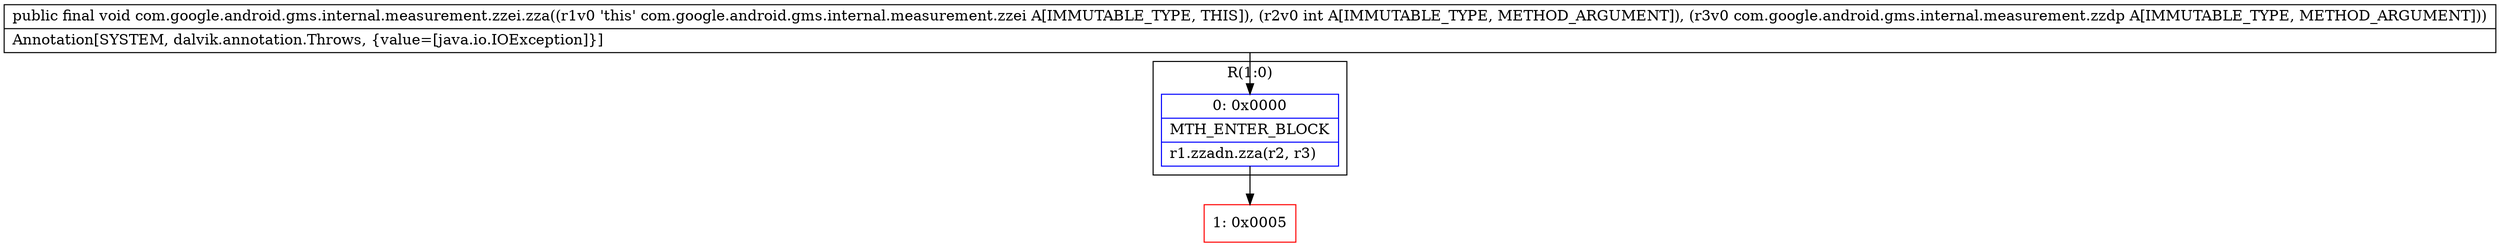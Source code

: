 digraph "CFG forcom.google.android.gms.internal.measurement.zzei.zza(ILcom\/google\/android\/gms\/internal\/measurement\/zzdp;)V" {
subgraph cluster_Region_965382037 {
label = "R(1:0)";
node [shape=record,color=blue];
Node_0 [shape=record,label="{0\:\ 0x0000|MTH_ENTER_BLOCK\l|r1.zzadn.zza(r2, r3)\l}"];
}
Node_1 [shape=record,color=red,label="{1\:\ 0x0005}"];
MethodNode[shape=record,label="{public final void com.google.android.gms.internal.measurement.zzei.zza((r1v0 'this' com.google.android.gms.internal.measurement.zzei A[IMMUTABLE_TYPE, THIS]), (r2v0 int A[IMMUTABLE_TYPE, METHOD_ARGUMENT]), (r3v0 com.google.android.gms.internal.measurement.zzdp A[IMMUTABLE_TYPE, METHOD_ARGUMENT]))  | Annotation[SYSTEM, dalvik.annotation.Throws, \{value=[java.io.IOException]\}]\l}"];
MethodNode -> Node_0;
Node_0 -> Node_1;
}

